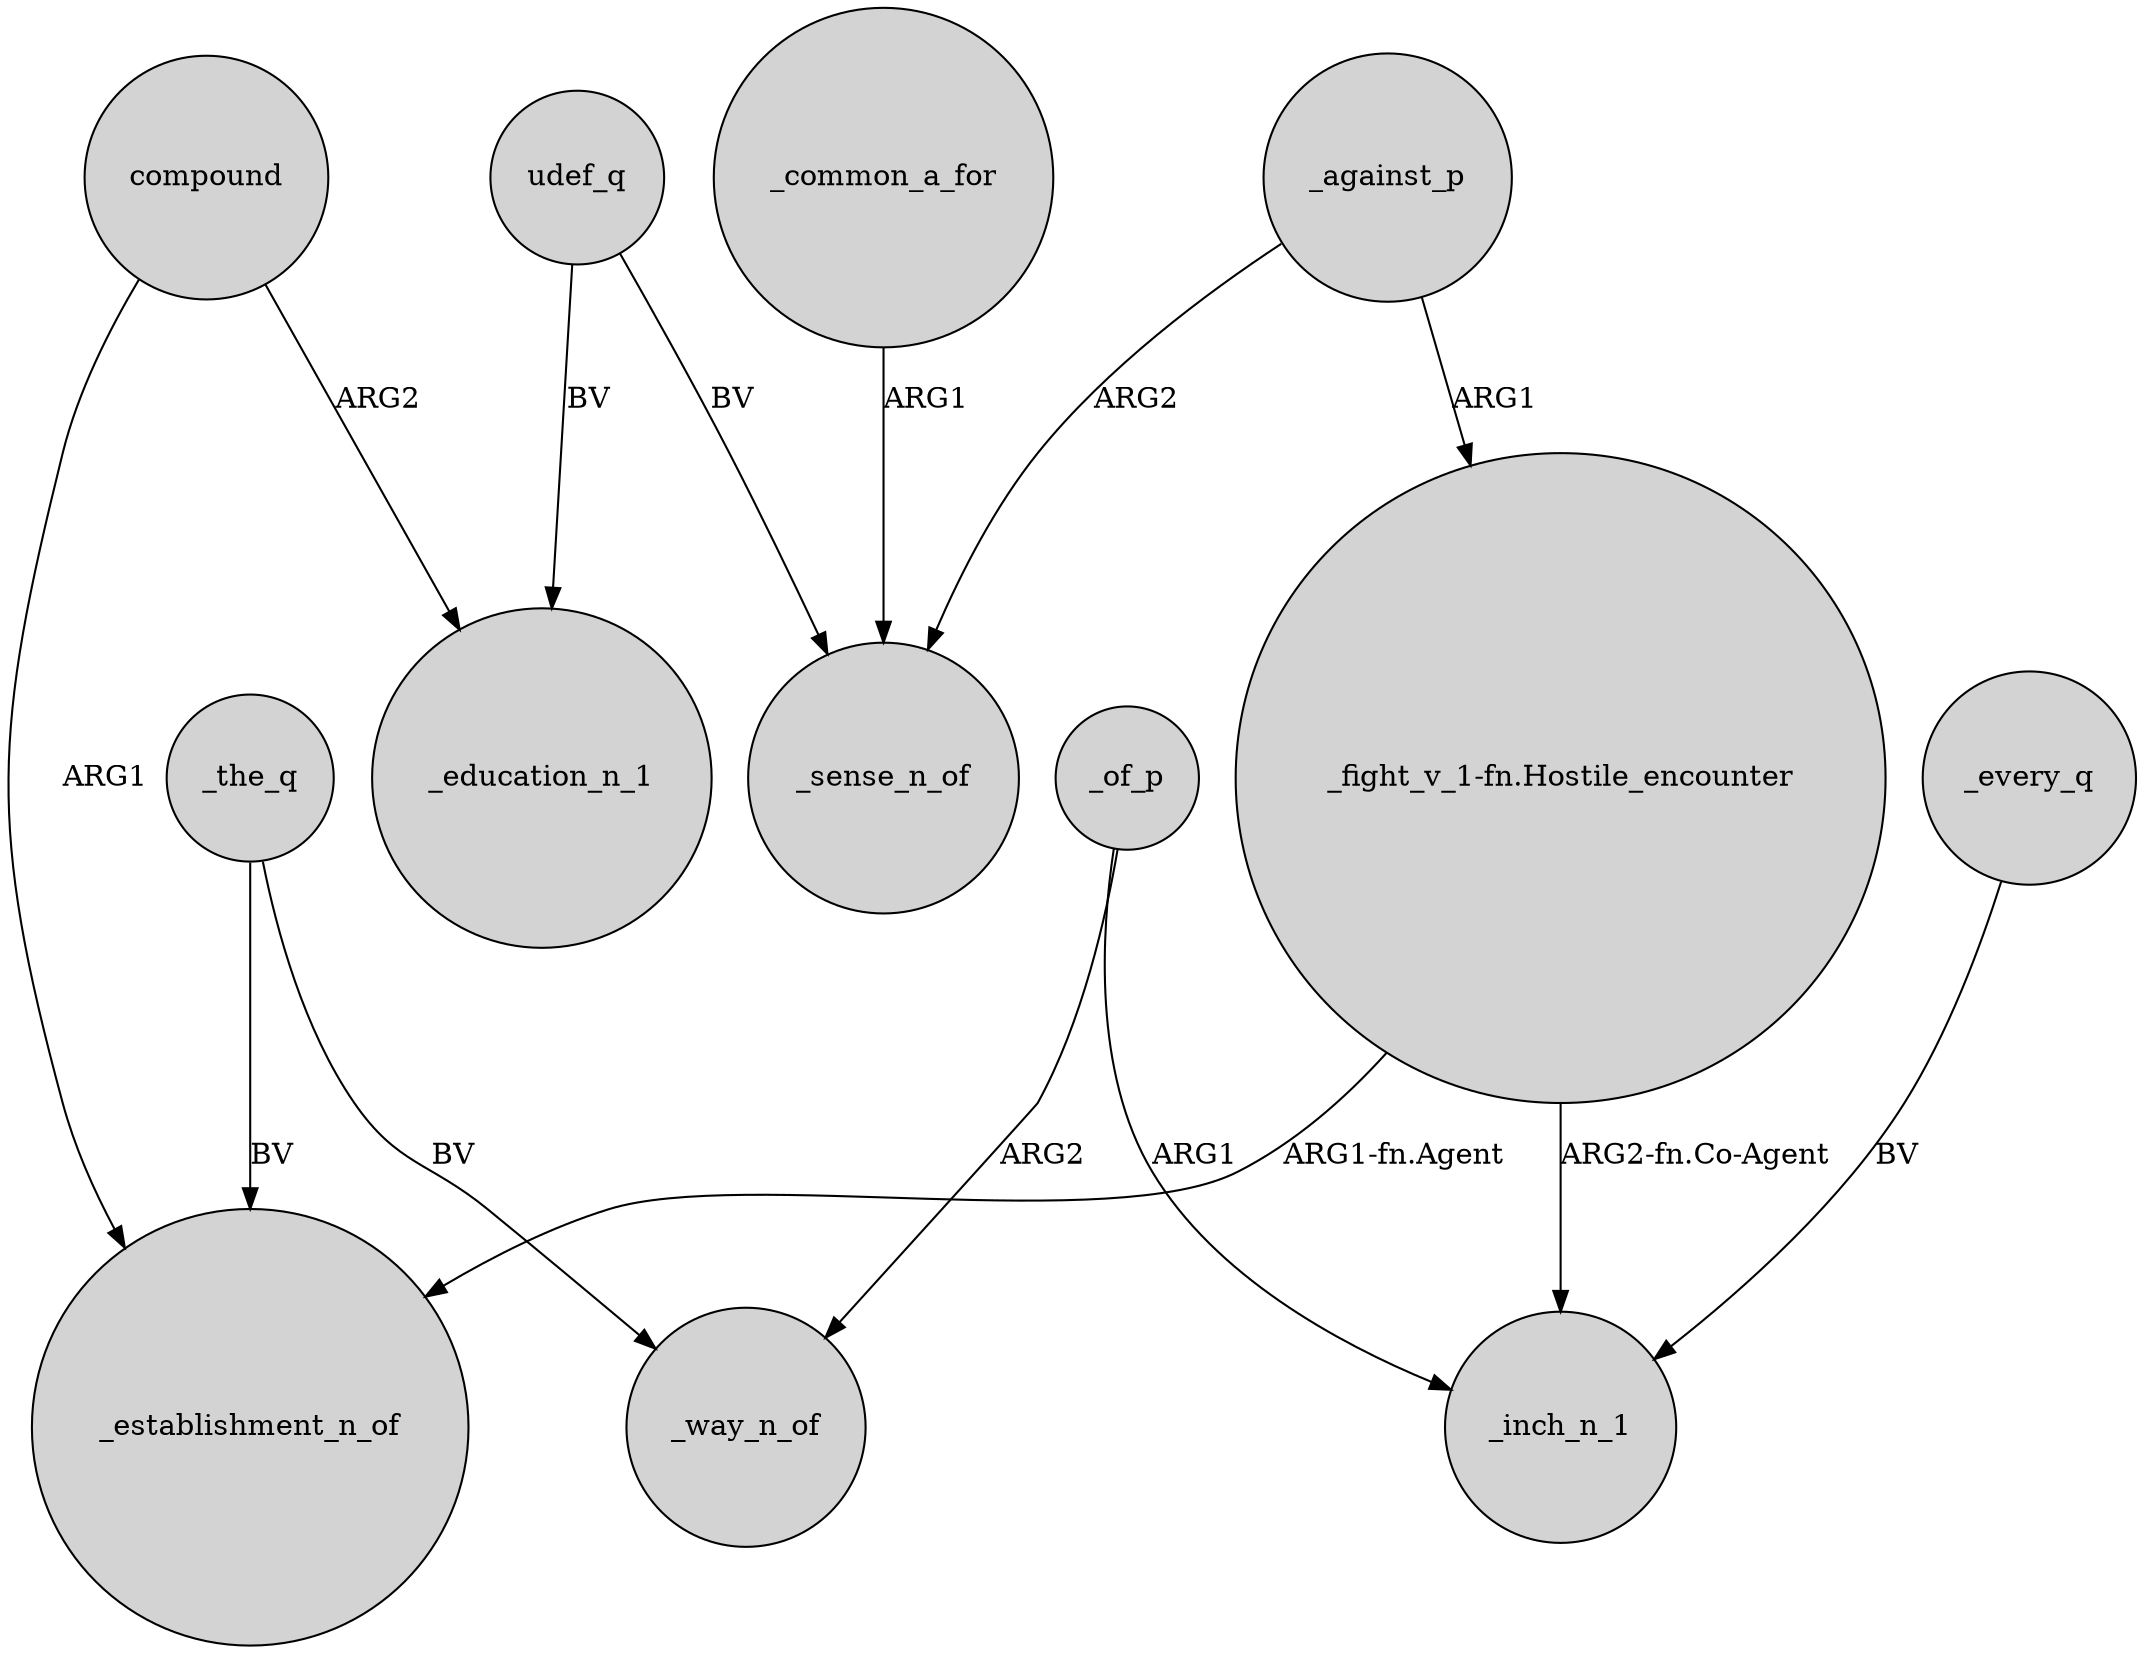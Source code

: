 digraph {
	node [shape=circle style=filled]
	compound -> _establishment_n_of [label=ARG1]
	_against_p -> "_fight_v_1-fn.Hostile_encounter" [label=ARG1]
	udef_q -> _sense_n_of [label=BV]
	compound -> _education_n_1 [label=ARG2]
	_the_q -> _establishment_n_of [label=BV]
	udef_q -> _education_n_1 [label=BV]
	_against_p -> _sense_n_of [label=ARG2]
	_of_p -> _inch_n_1 [label=ARG1]
	"_fight_v_1-fn.Hostile_encounter" -> _establishment_n_of [label="ARG1-fn.Agent"]
	_every_q -> _inch_n_1 [label=BV]
	_of_p -> _way_n_of [label=ARG2]
	"_fight_v_1-fn.Hostile_encounter" -> _inch_n_1 [label="ARG2-fn.Co-Agent"]
	_common_a_for -> _sense_n_of [label=ARG1]
	_the_q -> _way_n_of [label=BV]
}
